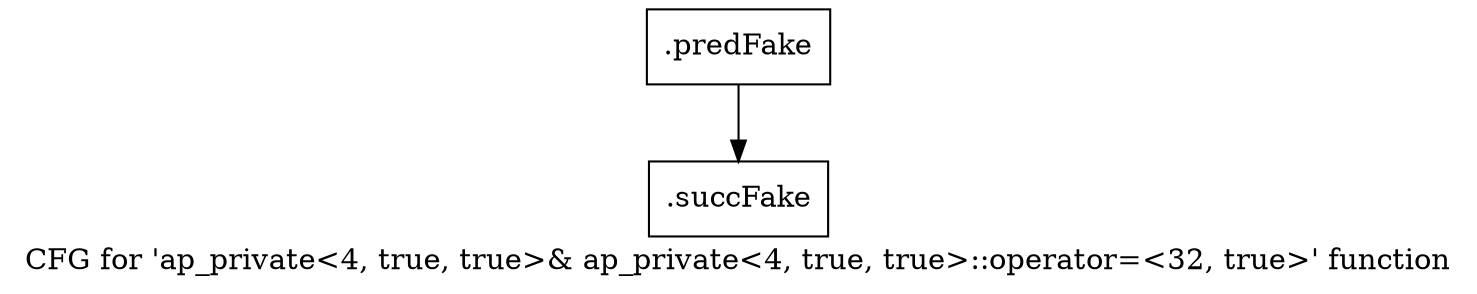 digraph "CFG for 'ap_private\<4, true, true\>& ap_private\<4, true, true\>::operator=\<32, true\>' function" {
	label="CFG for 'ap_private\<4, true, true\>& ap_private\<4, true, true\>::operator=\<32, true\>' function";

	Node0x47afc00 [shape=record,filename="",linenumber="",label="{.predFake}"];
	Node0x47afc00 -> Node0x47d0c90[ callList="" memoryops="" filename="/media/miguel/NewVolume/Linux/Xilinx/Vitis_HLS/2020.2/include/etc/ap_private.h" execusionnum="1"];
	Node0x47d0c90 [shape=record,filename="/media/miguel/NewVolume/Linux/Xilinx/Vitis_HLS/2020.2/include/etc/ap_private.h",linenumber="1479",label="{.succFake}"];
}
